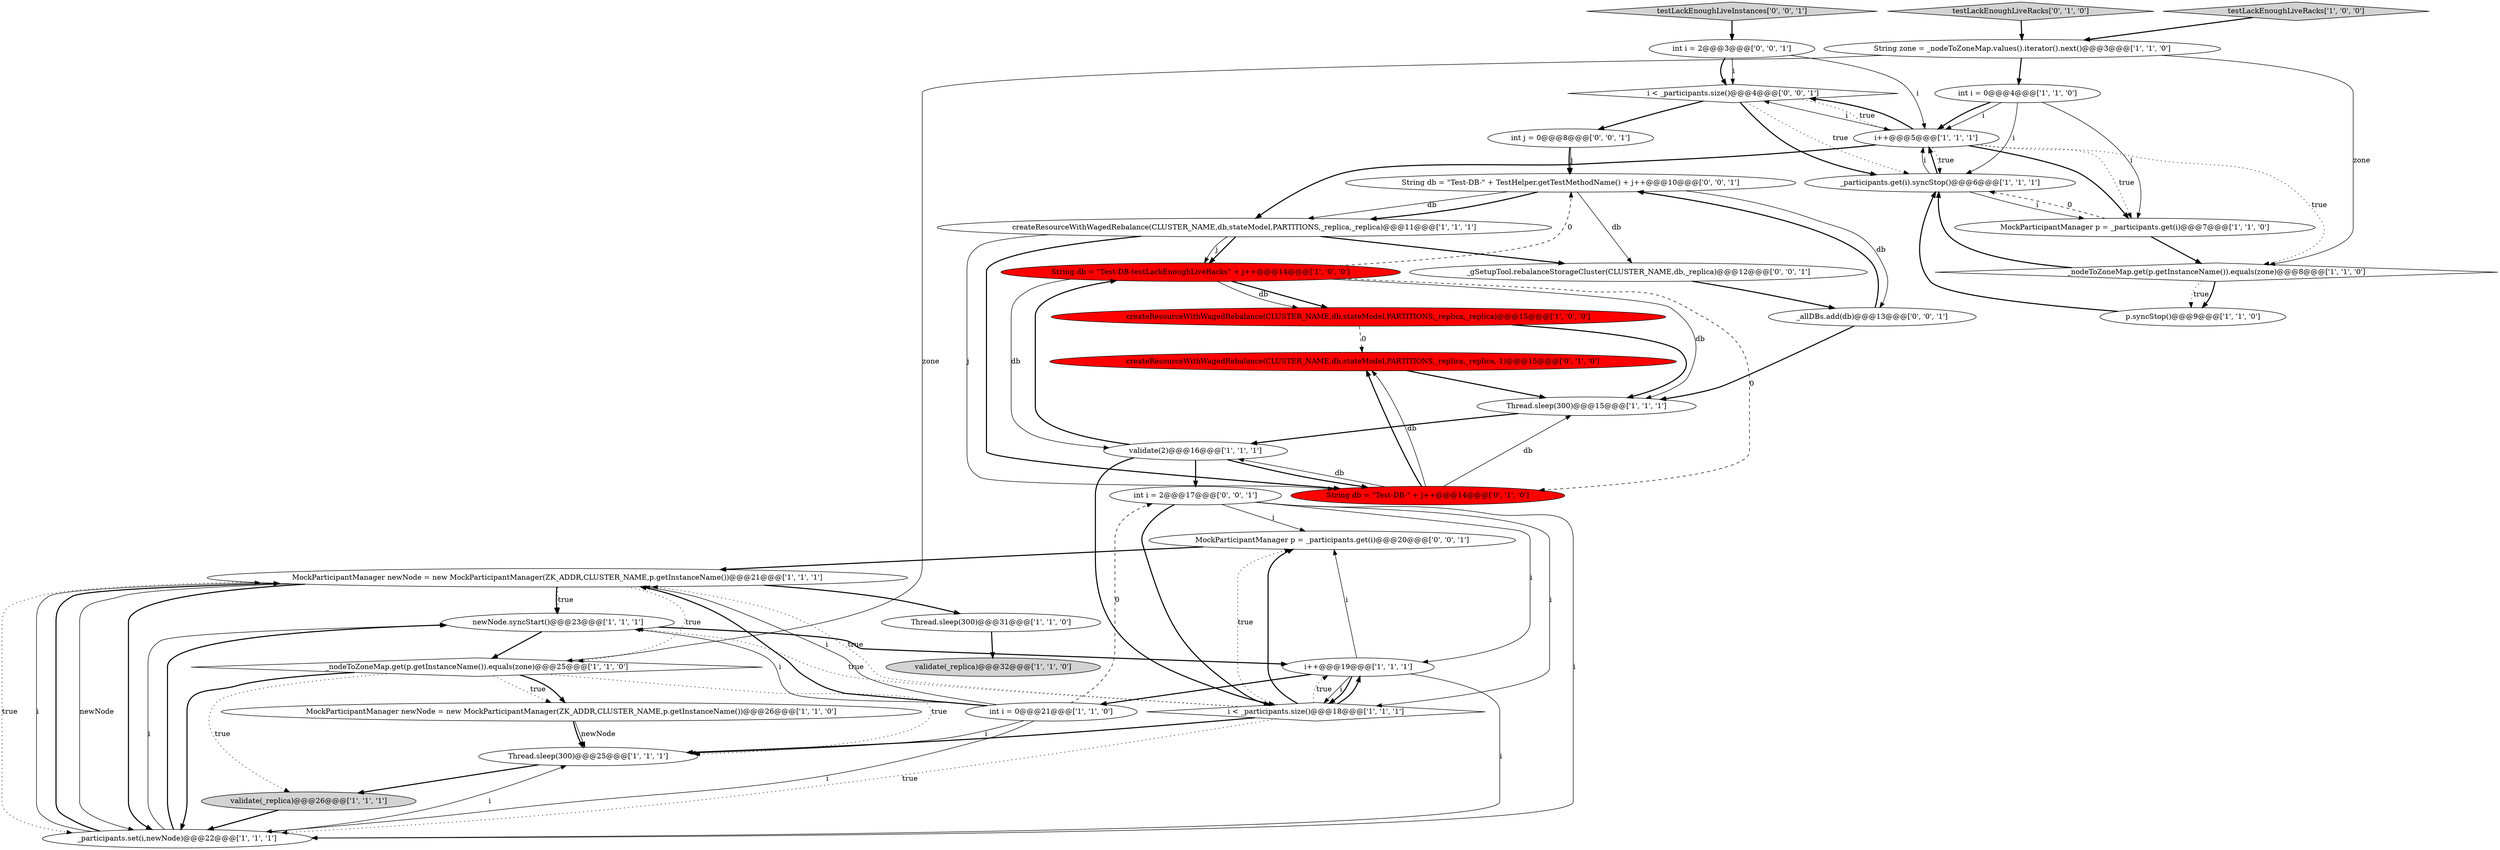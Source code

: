 digraph {
30 [style = filled, label = "i < _participants.size()@@@4@@@['0', '0', '1']", fillcolor = white, shape = diamond image = "AAA0AAABBB3BBB"];
0 [style = filled, label = "int i = 0@@@4@@@['1', '1', '0']", fillcolor = white, shape = ellipse image = "AAA0AAABBB1BBB"];
1 [style = filled, label = "testLackEnoughLiveRacks['1', '0', '0']", fillcolor = lightgray, shape = diamond image = "AAA0AAABBB1BBB"];
9 [style = filled, label = "createResourceWithWagedRebalance(CLUSTER_NAME,db,stateModel,PARTITIONS,_replica,_replica)@@@11@@@['1', '1', '1']", fillcolor = white, shape = ellipse image = "AAA0AAABBB1BBB"];
27 [style = filled, label = "testLackEnoughLiveRacks['0', '1', '0']", fillcolor = lightgray, shape = diamond image = "AAA0AAABBB2BBB"];
15 [style = filled, label = "String zone = _nodeToZoneMap.values().iterator().next()@@@3@@@['1', '1', '0']", fillcolor = white, shape = ellipse image = "AAA0AAABBB1BBB"];
31 [style = filled, label = "int i = 2@@@3@@@['0', '0', '1']", fillcolor = white, shape = ellipse image = "AAA0AAABBB3BBB"];
28 [style = filled, label = "MockParticipantManager p = _participants.get(i)@@@20@@@['0', '0', '1']", fillcolor = white, shape = ellipse image = "AAA0AAABBB3BBB"];
6 [style = filled, label = "MockParticipantManager newNode = new MockParticipantManager(ZK_ADDR,CLUSTER_NAME,p.getInstanceName())@@@26@@@['1', '1', '0']", fillcolor = white, shape = ellipse image = "AAA0AAABBB1BBB"];
16 [style = filled, label = "Thread.sleep(300)@@@31@@@['1', '1', '0']", fillcolor = white, shape = ellipse image = "AAA0AAABBB1BBB"];
21 [style = filled, label = "newNode.syncStart()@@@23@@@['1', '1', '1']", fillcolor = white, shape = ellipse image = "AAA0AAABBB1BBB"];
26 [style = filled, label = "createResourceWithWagedRebalance(CLUSTER_NAME,db,stateModel,PARTITIONS,_replica,_replica,-1)@@@15@@@['0', '1', '0']", fillcolor = red, shape = ellipse image = "AAA1AAABBB2BBB"];
33 [style = filled, label = "int j = 0@@@8@@@['0', '0', '1']", fillcolor = white, shape = ellipse image = "AAA0AAABBB3BBB"];
20 [style = filled, label = "_nodeToZoneMap.get(p.getInstanceName()).equals(zone)@@@8@@@['1', '1', '0']", fillcolor = white, shape = diamond image = "AAA0AAABBB1BBB"];
19 [style = filled, label = "String db = \"Test-DB-testLackEnoughLiveRacks\" + j++@@@14@@@['1', '0', '0']", fillcolor = red, shape = ellipse image = "AAA1AAABBB1BBB"];
5 [style = filled, label = "validate(_replica)@@@32@@@['1', '1', '0']", fillcolor = lightgray, shape = ellipse image = "AAA0AAABBB1BBB"];
11 [style = filled, label = "_participants.set(i,newNode)@@@22@@@['1', '1', '1']", fillcolor = white, shape = ellipse image = "AAA0AAABBB1BBB"];
23 [style = filled, label = "i++@@@5@@@['1', '1', '1']", fillcolor = white, shape = ellipse image = "AAA0AAABBB1BBB"];
18 [style = filled, label = "MockParticipantManager p = _participants.get(i)@@@7@@@['1', '1', '0']", fillcolor = white, shape = ellipse image = "AAA0AAABBB1BBB"];
34 [style = filled, label = "_gSetupTool.rebalanceStorageCluster(CLUSTER_NAME,db,_replica)@@@12@@@['0', '0', '1']", fillcolor = white, shape = ellipse image = "AAA0AAABBB3BBB"];
17 [style = filled, label = "Thread.sleep(300)@@@25@@@['1', '1', '1']", fillcolor = white, shape = ellipse image = "AAA0AAABBB1BBB"];
12 [style = filled, label = "createResourceWithWagedRebalance(CLUSTER_NAME,db,stateModel,PARTITIONS,_replica,_replica)@@@15@@@['1', '0', '0']", fillcolor = red, shape = ellipse image = "AAA1AAABBB1BBB"];
2 [style = filled, label = "validate(2)@@@16@@@['1', '1', '1']", fillcolor = white, shape = ellipse image = "AAA0AAABBB1BBB"];
3 [style = filled, label = "_participants.get(i).syncStop()@@@6@@@['1', '1', '1']", fillcolor = white, shape = ellipse image = "AAA0AAABBB1BBB"];
36 [style = filled, label = "String db = \"Test-DB-\" + TestHelper.getTestMethodName() + j++@@@10@@@['0', '0', '1']", fillcolor = white, shape = ellipse image = "AAA0AAABBB3BBB"];
10 [style = filled, label = "p.syncStop()@@@9@@@['1', '1', '0']", fillcolor = white, shape = ellipse image = "AAA0AAABBB1BBB"];
13 [style = filled, label = "i < _participants.size()@@@18@@@['1', '1', '1']", fillcolor = white, shape = diamond image = "AAA0AAABBB1BBB"];
14 [style = filled, label = "Thread.sleep(300)@@@15@@@['1', '1', '1']", fillcolor = white, shape = ellipse image = "AAA0AAABBB1BBB"];
4 [style = filled, label = "MockParticipantManager newNode = new MockParticipantManager(ZK_ADDR,CLUSTER_NAME,p.getInstanceName())@@@21@@@['1', '1', '1']", fillcolor = white, shape = ellipse image = "AAA0AAABBB1BBB"];
25 [style = filled, label = "String db = \"Test-DB-\" + j++@@@14@@@['0', '1', '0']", fillcolor = red, shape = ellipse image = "AAA1AAABBB2BBB"];
32 [style = filled, label = "_allDBs.add(db)@@@13@@@['0', '0', '1']", fillcolor = white, shape = ellipse image = "AAA0AAABBB3BBB"];
35 [style = filled, label = "int i = 2@@@17@@@['0', '0', '1']", fillcolor = white, shape = ellipse image = "AAA0AAABBB3BBB"];
8 [style = filled, label = "int i = 0@@@21@@@['1', '1', '0']", fillcolor = white, shape = ellipse image = "AAA0AAABBB1BBB"];
29 [style = filled, label = "testLackEnoughLiveInstances['0', '0', '1']", fillcolor = lightgray, shape = diamond image = "AAA0AAABBB3BBB"];
22 [style = filled, label = "i++@@@19@@@['1', '1', '1']", fillcolor = white, shape = ellipse image = "AAA0AAABBB1BBB"];
24 [style = filled, label = "validate(_replica)@@@26@@@['1', '1', '1']", fillcolor = lightgray, shape = ellipse image = "AAA0AAABBB1BBB"];
7 [style = filled, label = "_nodeToZoneMap.get(p.getInstanceName()).equals(zone)@@@25@@@['1', '1', '0']", fillcolor = white, shape = diamond image = "AAA0AAABBB1BBB"];
2->35 [style = bold, label=""];
35->28 [style = solid, label="i"];
35->22 [style = solid, label="i"];
13->28 [style = dotted, label="true"];
0->18 [style = solid, label="i"];
19->14 [style = solid, label="db"];
31->23 [style = solid, label="i"];
11->17 [style = solid, label="i"];
8->35 [style = dashed, label="0"];
4->7 [style = dotted, label="true"];
27->15 [style = bold, label=""];
22->8 [style = bold, label=""];
12->26 [style = dashed, label="0"];
13->17 [style = bold, label=""];
23->18 [style = dotted, label="true"];
13->21 [style = dotted, label="true"];
24->11 [style = bold, label=""];
15->0 [style = bold, label=""];
31->30 [style = bold, label=""];
22->11 [style = solid, label="i"];
34->32 [style = bold, label=""];
13->22 [style = bold, label=""];
8->4 [style = bold, label=""];
2->25 [style = bold, label=""];
8->4 [style = solid, label="i"];
22->13 [style = bold, label=""];
4->16 [style = bold, label=""];
13->4 [style = dotted, label="true"];
19->2 [style = solid, label="db"];
8->11 [style = solid, label="i"];
7->6 [style = dotted, label="true"];
7->11 [style = bold, label=""];
36->9 [style = bold, label=""];
23->30 [style = bold, label=""];
11->4 [style = solid, label="i"];
19->12 [style = bold, label=""];
25->2 [style = solid, label="db"];
26->14 [style = bold, label=""];
4->21 [style = bold, label=""];
33->36 [style = solid, label="j"];
20->3 [style = bold, label=""];
23->30 [style = solid, label="i"];
3->23 [style = solid, label="i"];
18->20 [style = bold, label=""];
3->23 [style = bold, label=""];
19->12 [style = solid, label="db"];
0->23 [style = bold, label=""];
13->22 [style = dotted, label="true"];
21->22 [style = bold, label=""];
30->3 [style = dotted, label="true"];
33->36 [style = bold, label=""];
20->10 [style = dotted, label="true"];
7->6 [style = bold, label=""];
25->26 [style = bold, label=""];
12->14 [style = bold, label=""];
30->23 [style = dotted, label="true"];
23->3 [style = dotted, label="true"];
21->7 [style = bold, label=""];
32->36 [style = bold, label=""];
19->25 [style = dashed, label="0"];
7->17 [style = dotted, label="true"];
11->21 [style = solid, label="i"];
6->17 [style = bold, label=""];
30->33 [style = bold, label=""];
11->21 [style = bold, label=""];
11->4 [style = bold, label=""];
25->14 [style = solid, label="db"];
4->11 [style = dotted, label="true"];
32->14 [style = bold, label=""];
6->17 [style = solid, label="newNode"];
35->13 [style = solid, label="i"];
3->18 [style = solid, label="i"];
0->23 [style = solid, label="i"];
4->21 [style = dotted, label="true"];
4->11 [style = solid, label="newNode"];
23->20 [style = dotted, label="true"];
30->3 [style = bold, label=""];
15->20 [style = solid, label="zone"];
0->3 [style = solid, label="i"];
16->5 [style = bold, label=""];
9->19 [style = bold, label=""];
13->11 [style = dotted, label="true"];
14->2 [style = bold, label=""];
18->3 [style = dashed, label="0"];
9->25 [style = solid, label="j"];
23->18 [style = bold, label=""];
8->17 [style = solid, label="i"];
36->34 [style = solid, label="db"];
8->21 [style = solid, label="i"];
2->19 [style = bold, label=""];
25->26 [style = solid, label="db"];
1->15 [style = bold, label=""];
22->13 [style = solid, label="i"];
29->31 [style = bold, label=""];
10->3 [style = bold, label=""];
36->32 [style = solid, label="db"];
7->24 [style = dotted, label="true"];
2->13 [style = bold, label=""];
20->10 [style = bold, label=""];
36->9 [style = solid, label="db"];
17->24 [style = bold, label=""];
9->19 [style = solid, label="j"];
31->30 [style = solid, label="i"];
15->7 [style = solid, label="zone"];
19->36 [style = dashed, label="0"];
9->25 [style = bold, label=""];
35->11 [style = solid, label="i"];
22->28 [style = solid, label="i"];
35->13 [style = bold, label=""];
4->11 [style = bold, label=""];
23->9 [style = bold, label=""];
28->4 [style = bold, label=""];
13->28 [style = bold, label=""];
9->34 [style = bold, label=""];
}

